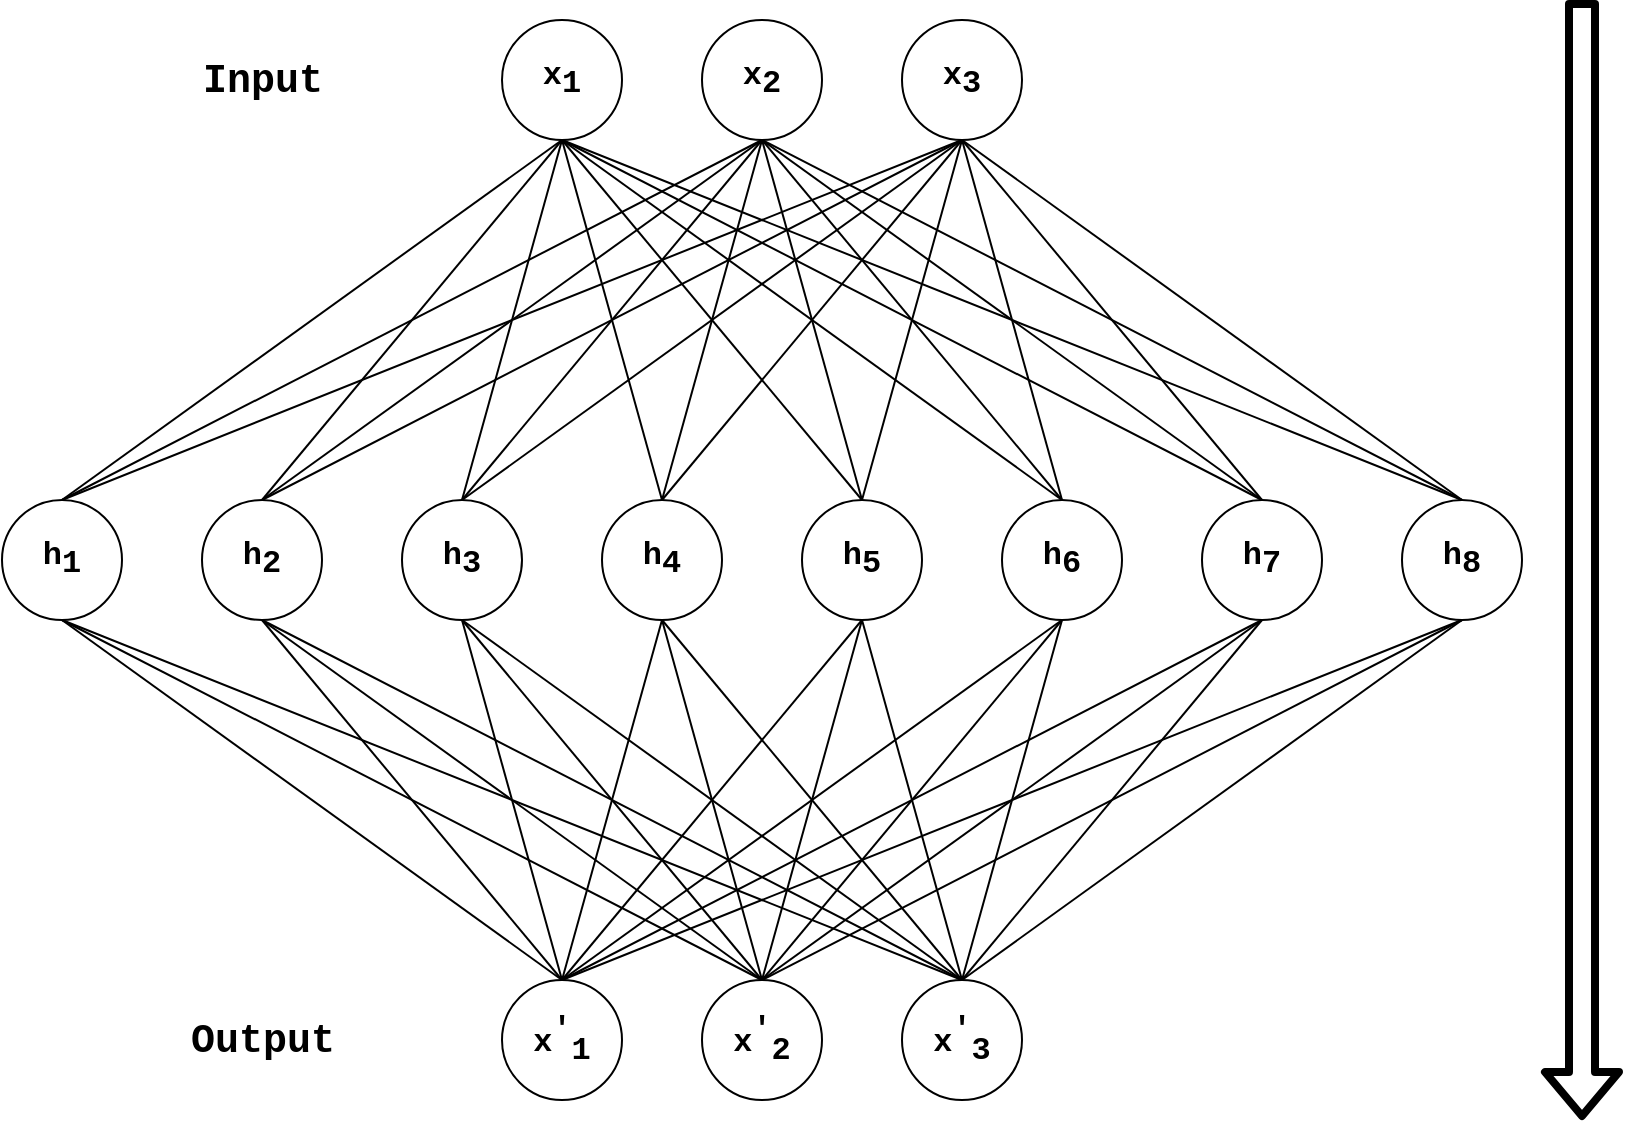 <mxfile version="13.9.7" type="device"><diagram id="M2JNA3EFK_bWbTeE4lML" name="Page-1"><mxGraphModel dx="2062" dy="1132" grid="1" gridSize="10" guides="1" tooltips="1" connect="1" arrows="1" fold="1" page="1" pageScale="1" pageWidth="827" pageHeight="1169" math="0" shadow="0"><root><mxCell id="0"/><mxCell id="1" parent="0"/><mxCell id="n_H0YhPvjyuSyz6Rlro5-15" style="rounded=0;orthogonalLoop=1;jettySize=auto;html=1;exitX=0.5;exitY=1;exitDx=0;exitDy=0;entryX=0.5;entryY=0;entryDx=0;entryDy=0;endArrow=none;endFill=0;" edge="1" parent="1" source="n_H0YhPvjyuSyz6Rlro5-1" target="n_H0YhPvjyuSyz6Rlro5-9"><mxGeometry relative="1" as="geometry"/></mxCell><mxCell id="n_H0YhPvjyuSyz6Rlro5-24" style="edgeStyle=none;rounded=0;orthogonalLoop=1;jettySize=auto;html=1;exitX=0.5;exitY=1;exitDx=0;exitDy=0;entryX=0.5;entryY=0;entryDx=0;entryDy=0;endArrow=none;endFill=0;" edge="1" parent="1" source="n_H0YhPvjyuSyz6Rlro5-1" target="n_H0YhPvjyuSyz6Rlro5-10"><mxGeometry relative="1" as="geometry"/></mxCell><mxCell id="n_H0YhPvjyuSyz6Rlro5-39" style="edgeStyle=none;rounded=0;orthogonalLoop=1;jettySize=auto;html=1;exitX=0.5;exitY=1;exitDx=0;exitDy=0;endArrow=none;endFill=0;" edge="1" parent="1" source="n_H0YhPvjyuSyz6Rlro5-1"><mxGeometry relative="1" as="geometry"><mxPoint x="490" y="690" as="targetPoint"/></mxGeometry></mxCell><mxCell id="n_H0YhPvjyuSyz6Rlro5-1" value="&lt;b style=&quot;font-size: 16px;&quot;&gt;h&lt;sub style=&quot;font-size: 16px;&quot;&gt;1&lt;/sub&gt;&lt;/b&gt;" style="ellipse;whiteSpace=wrap;html=1;aspect=fixed;fontFamily=Courier New;fontSize=16;" vertex="1" parent="1"><mxGeometry x="10" y="450" width="60" height="60" as="geometry"/></mxCell><mxCell id="n_H0YhPvjyuSyz6Rlro5-16" style="edgeStyle=none;rounded=0;orthogonalLoop=1;jettySize=auto;html=1;exitX=0.5;exitY=1;exitDx=0;exitDy=0;endArrow=none;endFill=0;" edge="1" parent="1" source="n_H0YhPvjyuSyz6Rlro5-2"><mxGeometry relative="1" as="geometry"><mxPoint x="290" y="690" as="targetPoint"/></mxGeometry></mxCell><mxCell id="n_H0YhPvjyuSyz6Rlro5-25" style="edgeStyle=none;rounded=0;orthogonalLoop=1;jettySize=auto;html=1;exitX=0.5;exitY=1;exitDx=0;exitDy=0;entryX=0.5;entryY=0;entryDx=0;entryDy=0;endArrow=none;endFill=0;" edge="1" parent="1" source="n_H0YhPvjyuSyz6Rlro5-2" target="n_H0YhPvjyuSyz6Rlro5-10"><mxGeometry relative="1" as="geometry"/></mxCell><mxCell id="n_H0YhPvjyuSyz6Rlro5-38" style="edgeStyle=none;rounded=0;orthogonalLoop=1;jettySize=auto;html=1;exitX=0.5;exitY=1;exitDx=0;exitDy=0;entryX=0.5;entryY=0;entryDx=0;entryDy=0;endArrow=none;endFill=0;" edge="1" parent="1" source="n_H0YhPvjyuSyz6Rlro5-2" target="n_H0YhPvjyuSyz6Rlro5-11"><mxGeometry relative="1" as="geometry"/></mxCell><mxCell id="n_H0YhPvjyuSyz6Rlro5-2" value="&lt;b style=&quot;font-family: &amp;#34;courier new&amp;#34; ; font-size: 16px&quot;&gt;h&lt;sub style=&quot;font-size: 16px&quot;&gt;2&lt;/sub&gt;&lt;/b&gt;" style="ellipse;whiteSpace=wrap;html=1;aspect=fixed;" vertex="1" parent="1"><mxGeometry x="110" y="450" width="60" height="60" as="geometry"/></mxCell><mxCell id="n_H0YhPvjyuSyz6Rlro5-18" style="edgeStyle=none;rounded=0;orthogonalLoop=1;jettySize=auto;html=1;exitX=0.5;exitY=1;exitDx=0;exitDy=0;endArrow=none;endFill=0;" edge="1" parent="1" source="n_H0YhPvjyuSyz6Rlro5-3"><mxGeometry relative="1" as="geometry"><mxPoint x="290" y="690" as="targetPoint"/></mxGeometry></mxCell><mxCell id="n_H0YhPvjyuSyz6Rlro5-27" style="edgeStyle=none;rounded=0;orthogonalLoop=1;jettySize=auto;html=1;exitX=0.5;exitY=1;exitDx=0;exitDy=0;endArrow=none;endFill=0;" edge="1" parent="1" source="n_H0YhPvjyuSyz6Rlro5-3"><mxGeometry relative="1" as="geometry"><mxPoint x="390" y="690" as="targetPoint"/></mxGeometry></mxCell><mxCell id="n_H0YhPvjyuSyz6Rlro5-36" style="edgeStyle=none;rounded=0;orthogonalLoop=1;jettySize=auto;html=1;exitX=0.5;exitY=1;exitDx=0;exitDy=0;endArrow=none;endFill=0;" edge="1" parent="1" source="n_H0YhPvjyuSyz6Rlro5-3"><mxGeometry relative="1" as="geometry"><mxPoint x="490" y="690" as="targetPoint"/></mxGeometry></mxCell><mxCell id="n_H0YhPvjyuSyz6Rlro5-3" value="&lt;b style=&quot;font-family: &amp;#34;courier new&amp;#34; ; font-size: 16px&quot;&gt;h&lt;sub style=&quot;font-size: 16px&quot;&gt;4&lt;/sub&gt;&lt;/b&gt;" style="ellipse;whiteSpace=wrap;html=1;aspect=fixed;" vertex="1" parent="1"><mxGeometry x="310" y="450" width="60" height="60" as="geometry"/></mxCell><mxCell id="n_H0YhPvjyuSyz6Rlro5-17" style="edgeStyle=none;rounded=0;orthogonalLoop=1;jettySize=auto;html=1;exitX=0.5;exitY=1;exitDx=0;exitDy=0;entryX=0.5;entryY=0;entryDx=0;entryDy=0;endArrow=none;endFill=0;" edge="1" parent="1" source="n_H0YhPvjyuSyz6Rlro5-4" target="n_H0YhPvjyuSyz6Rlro5-9"><mxGeometry relative="1" as="geometry"/></mxCell><mxCell id="n_H0YhPvjyuSyz6Rlro5-26" style="edgeStyle=none;rounded=0;orthogonalLoop=1;jettySize=auto;html=1;exitX=0.5;exitY=1;exitDx=0;exitDy=0;endArrow=none;endFill=0;" edge="1" parent="1" source="n_H0YhPvjyuSyz6Rlro5-4"><mxGeometry relative="1" as="geometry"><mxPoint x="390" y="690" as="targetPoint"/></mxGeometry></mxCell><mxCell id="n_H0YhPvjyuSyz6Rlro5-37" style="edgeStyle=none;rounded=0;orthogonalLoop=1;jettySize=auto;html=1;exitX=0.5;exitY=1;exitDx=0;exitDy=0;endArrow=none;endFill=0;" edge="1" parent="1" source="n_H0YhPvjyuSyz6Rlro5-4"><mxGeometry relative="1" as="geometry"><mxPoint x="490" y="690" as="targetPoint"/></mxGeometry></mxCell><mxCell id="n_H0YhPvjyuSyz6Rlro5-4" value="&lt;b style=&quot;font-family: &amp;#34;courier new&amp;#34; ; font-size: 16px&quot;&gt;h&lt;sub style=&quot;font-size: 16px&quot;&gt;3&lt;/sub&gt;&lt;/b&gt;" style="ellipse;whiteSpace=wrap;html=1;aspect=fixed;" vertex="1" parent="1"><mxGeometry x="210" y="450" width="60" height="60" as="geometry"/></mxCell><mxCell id="n_H0YhPvjyuSyz6Rlro5-19" style="edgeStyle=none;rounded=0;orthogonalLoop=1;jettySize=auto;html=1;exitX=0.5;exitY=1;exitDx=0;exitDy=0;entryX=0.5;entryY=0;entryDx=0;entryDy=0;endArrow=none;endFill=0;" edge="1" parent="1" source="n_H0YhPvjyuSyz6Rlro5-5" target="n_H0YhPvjyuSyz6Rlro5-9"><mxGeometry relative="1" as="geometry"/></mxCell><mxCell id="n_H0YhPvjyuSyz6Rlro5-28" style="edgeStyle=none;rounded=0;orthogonalLoop=1;jettySize=auto;html=1;exitX=0.5;exitY=1;exitDx=0;exitDy=0;endArrow=none;endFill=0;" edge="1" parent="1" source="n_H0YhPvjyuSyz6Rlro5-5"><mxGeometry relative="1" as="geometry"><mxPoint x="390" y="690" as="targetPoint"/></mxGeometry></mxCell><mxCell id="n_H0YhPvjyuSyz6Rlro5-35" style="edgeStyle=none;rounded=0;orthogonalLoop=1;jettySize=auto;html=1;exitX=0.5;exitY=1;exitDx=0;exitDy=0;endArrow=none;endFill=0;" edge="1" parent="1" source="n_H0YhPvjyuSyz6Rlro5-5"><mxGeometry relative="1" as="geometry"><mxPoint x="490" y="690" as="targetPoint"/></mxGeometry></mxCell><mxCell id="n_H0YhPvjyuSyz6Rlro5-5" value="&lt;b style=&quot;font-family: &amp;#34;courier new&amp;#34; ; font-size: 16px&quot;&gt;h&lt;sub style=&quot;font-size: 16px&quot;&gt;5&lt;/sub&gt;&lt;/b&gt;" style="ellipse;whiteSpace=wrap;html=1;aspect=fixed;" vertex="1" parent="1"><mxGeometry x="410" y="450" width="60" height="60" as="geometry"/></mxCell><mxCell id="n_H0YhPvjyuSyz6Rlro5-20" style="edgeStyle=none;rounded=0;orthogonalLoop=1;jettySize=auto;html=1;exitX=0.5;exitY=1;exitDx=0;exitDy=0;endArrow=none;endFill=0;" edge="1" parent="1" source="n_H0YhPvjyuSyz6Rlro5-6"><mxGeometry relative="1" as="geometry"><mxPoint x="290" y="690" as="targetPoint"/></mxGeometry></mxCell><mxCell id="n_H0YhPvjyuSyz6Rlro5-29" style="edgeStyle=none;rounded=0;orthogonalLoop=1;jettySize=auto;html=1;exitX=0.5;exitY=1;exitDx=0;exitDy=0;entryX=0.5;entryY=0;entryDx=0;entryDy=0;endArrow=none;endFill=0;" edge="1" parent="1" source="n_H0YhPvjyuSyz6Rlro5-6" target="n_H0YhPvjyuSyz6Rlro5-10"><mxGeometry relative="1" as="geometry"/></mxCell><mxCell id="n_H0YhPvjyuSyz6Rlro5-34" style="edgeStyle=none;rounded=0;orthogonalLoop=1;jettySize=auto;html=1;exitX=0.5;exitY=1;exitDx=0;exitDy=0;endArrow=none;endFill=0;" edge="1" parent="1" source="n_H0YhPvjyuSyz6Rlro5-6"><mxGeometry relative="1" as="geometry"><mxPoint x="490" y="690" as="targetPoint"/></mxGeometry></mxCell><mxCell id="n_H0YhPvjyuSyz6Rlro5-6" value="&lt;b style=&quot;font-family: &amp;#34;courier new&amp;#34; ; font-size: 16px&quot;&gt;h&lt;sub style=&quot;font-size: 16px&quot;&gt;6&lt;/sub&gt;&lt;/b&gt;" style="ellipse;whiteSpace=wrap;html=1;aspect=fixed;" vertex="1" parent="1"><mxGeometry x="510" y="450" width="60" height="60" as="geometry"/></mxCell><mxCell id="n_H0YhPvjyuSyz6Rlro5-21" style="edgeStyle=none;rounded=0;orthogonalLoop=1;jettySize=auto;html=1;exitX=0.5;exitY=1;exitDx=0;exitDy=0;endArrow=none;endFill=0;" edge="1" parent="1" source="n_H0YhPvjyuSyz6Rlro5-7"><mxGeometry relative="1" as="geometry"><mxPoint x="290" y="690" as="targetPoint"/></mxGeometry></mxCell><mxCell id="n_H0YhPvjyuSyz6Rlro5-30" style="edgeStyle=none;rounded=0;orthogonalLoop=1;jettySize=auto;html=1;exitX=0.5;exitY=1;exitDx=0;exitDy=0;entryX=0.5;entryY=0;entryDx=0;entryDy=0;endArrow=none;endFill=0;" edge="1" parent="1" source="n_H0YhPvjyuSyz6Rlro5-7" target="n_H0YhPvjyuSyz6Rlro5-10"><mxGeometry relative="1" as="geometry"/></mxCell><mxCell id="n_H0YhPvjyuSyz6Rlro5-33" style="edgeStyle=none;rounded=0;orthogonalLoop=1;jettySize=auto;html=1;exitX=0.5;exitY=1;exitDx=0;exitDy=0;endArrow=none;endFill=0;" edge="1" parent="1" source="n_H0YhPvjyuSyz6Rlro5-7"><mxGeometry relative="1" as="geometry"><mxPoint x="490" y="690" as="targetPoint"/></mxGeometry></mxCell><mxCell id="n_H0YhPvjyuSyz6Rlro5-7" value="&lt;b style=&quot;font-family: &amp;#34;courier new&amp;#34; ; font-size: 16px&quot;&gt;h&lt;sub style=&quot;font-size: 16px&quot;&gt;7&lt;/sub&gt;&lt;/b&gt;" style="ellipse;whiteSpace=wrap;html=1;aspect=fixed;" vertex="1" parent="1"><mxGeometry x="610" y="450" width="60" height="60" as="geometry"/></mxCell><mxCell id="n_H0YhPvjyuSyz6Rlro5-22" style="edgeStyle=none;rounded=0;orthogonalLoop=1;jettySize=auto;html=1;exitX=0.5;exitY=1;exitDx=0;exitDy=0;endArrow=none;endFill=0;" edge="1" parent="1" source="n_H0YhPvjyuSyz6Rlro5-8"><mxGeometry relative="1" as="geometry"><mxPoint x="290" y="690" as="targetPoint"/></mxGeometry></mxCell><mxCell id="n_H0YhPvjyuSyz6Rlro5-31" style="edgeStyle=none;rounded=0;orthogonalLoop=1;jettySize=auto;html=1;exitX=0.5;exitY=1;exitDx=0;exitDy=0;endArrow=none;endFill=0;" edge="1" parent="1" source="n_H0YhPvjyuSyz6Rlro5-8"><mxGeometry relative="1" as="geometry"><mxPoint x="390" y="690" as="targetPoint"/></mxGeometry></mxCell><mxCell id="n_H0YhPvjyuSyz6Rlro5-32" style="edgeStyle=none;rounded=0;orthogonalLoop=1;jettySize=auto;html=1;exitX=0.5;exitY=1;exitDx=0;exitDy=0;entryX=0.5;entryY=0;entryDx=0;entryDy=0;endArrow=none;endFill=0;" edge="1" parent="1" source="n_H0YhPvjyuSyz6Rlro5-8" target="n_H0YhPvjyuSyz6Rlro5-11"><mxGeometry relative="1" as="geometry"/></mxCell><mxCell id="n_H0YhPvjyuSyz6Rlro5-8" value="&lt;b style=&quot;font-family: &amp;#34;courier new&amp;#34; ; font-size: 16px&quot;&gt;h&lt;sub style=&quot;font-size: 16px&quot;&gt;8&lt;/sub&gt;&lt;/b&gt;" style="ellipse;whiteSpace=wrap;html=1;aspect=fixed;" vertex="1" parent="1"><mxGeometry x="710" y="450" width="60" height="60" as="geometry"/></mxCell><mxCell id="n_H0YhPvjyuSyz6Rlro5-9" value="x&lt;sup style=&quot;font-size: 16px;&quot;&gt;'&lt;/sup&gt;&lt;sub style=&quot;font-size: 16px;&quot;&gt;1&lt;/sub&gt;" style="ellipse;whiteSpace=wrap;html=1;aspect=fixed;fontStyle=1;fontSize=16;fontFamily=Courier New;" vertex="1" parent="1"><mxGeometry x="260" y="690" width="60" height="60" as="geometry"/></mxCell><mxCell id="n_H0YhPvjyuSyz6Rlro5-10" value="&lt;span style=&quot;font-size: 16px;&quot;&gt;x&lt;/span&gt;&lt;sup style=&quot;font-size: 16px;&quot;&gt;'&lt;/sup&gt;&lt;sub style=&quot;font-size: 16px;&quot;&gt;2&lt;/sub&gt;" style="ellipse;whiteSpace=wrap;html=1;aspect=fixed;fontStyle=1;fontSize=16;fontFamily=Courier New;" vertex="1" parent="1"><mxGeometry x="360" y="690" width="60" height="60" as="geometry"/></mxCell><mxCell id="n_H0YhPvjyuSyz6Rlro5-11" value="&lt;span style=&quot;font-size: 16px;&quot;&gt;x&lt;/span&gt;&lt;sup style=&quot;font-size: 16px;&quot;&gt;'&lt;/sup&gt;&lt;sub style=&quot;font-size: 16px;&quot;&gt;3&lt;/sub&gt;" style="ellipse;whiteSpace=wrap;html=1;aspect=fixed;fontStyle=1;fontSize=16;fontFamily=Courier New;" vertex="1" parent="1"><mxGeometry x="460" y="690" width="60" height="60" as="geometry"/></mxCell><mxCell id="n_H0YhPvjyuSyz6Rlro5-40" style="edgeStyle=none;rounded=0;orthogonalLoop=1;jettySize=auto;html=1;exitX=0.5;exitY=1;exitDx=0;exitDy=0;entryX=0.5;entryY=0;entryDx=0;entryDy=0;endArrow=none;endFill=0;" edge="1" parent="1" source="n_H0YhPvjyuSyz6Rlro5-12" target="n_H0YhPvjyuSyz6Rlro5-1"><mxGeometry relative="1" as="geometry"/></mxCell><mxCell id="n_H0YhPvjyuSyz6Rlro5-41" style="edgeStyle=none;rounded=0;orthogonalLoop=1;jettySize=auto;html=1;exitX=0.5;exitY=1;exitDx=0;exitDy=0;entryX=0.5;entryY=0;entryDx=0;entryDy=0;endArrow=none;endFill=0;" edge="1" parent="1" source="n_H0YhPvjyuSyz6Rlro5-12" target="n_H0YhPvjyuSyz6Rlro5-2"><mxGeometry relative="1" as="geometry"/></mxCell><mxCell id="n_H0YhPvjyuSyz6Rlro5-47" style="edgeStyle=none;rounded=0;orthogonalLoop=1;jettySize=auto;html=1;exitX=0.5;exitY=1;exitDx=0;exitDy=0;entryX=0.5;entryY=0;entryDx=0;entryDy=0;endArrow=none;endFill=0;" edge="1" parent="1" source="n_H0YhPvjyuSyz6Rlro5-12" target="n_H0YhPvjyuSyz6Rlro5-4"><mxGeometry relative="1" as="geometry"/></mxCell><mxCell id="n_H0YhPvjyuSyz6Rlro5-49" style="edgeStyle=none;rounded=0;orthogonalLoop=1;jettySize=auto;html=1;exitX=0.5;exitY=1;exitDx=0;exitDy=0;entryX=0.5;entryY=0;entryDx=0;entryDy=0;endArrow=none;endFill=0;" edge="1" parent="1" source="n_H0YhPvjyuSyz6Rlro5-12" target="n_H0YhPvjyuSyz6Rlro5-3"><mxGeometry relative="1" as="geometry"/></mxCell><mxCell id="n_H0YhPvjyuSyz6Rlro5-52" style="edgeStyle=none;rounded=0;orthogonalLoop=1;jettySize=auto;html=1;exitX=0.5;exitY=1;exitDx=0;exitDy=0;entryX=0.5;entryY=0;entryDx=0;entryDy=0;endArrow=none;endFill=0;" edge="1" parent="1" source="n_H0YhPvjyuSyz6Rlro5-12" target="n_H0YhPvjyuSyz6Rlro5-5"><mxGeometry relative="1" as="geometry"/></mxCell><mxCell id="n_H0YhPvjyuSyz6Rlro5-55" style="edgeStyle=none;rounded=0;orthogonalLoop=1;jettySize=auto;html=1;exitX=0.5;exitY=1;exitDx=0;exitDy=0;entryX=0.5;entryY=0;entryDx=0;entryDy=0;endArrow=none;endFill=0;" edge="1" parent="1" source="n_H0YhPvjyuSyz6Rlro5-12" target="n_H0YhPvjyuSyz6Rlro5-6"><mxGeometry relative="1" as="geometry"/></mxCell><mxCell id="n_H0YhPvjyuSyz6Rlro5-58" style="edgeStyle=none;rounded=0;orthogonalLoop=1;jettySize=auto;html=1;exitX=0.5;exitY=1;exitDx=0;exitDy=0;entryX=0.5;entryY=0;entryDx=0;entryDy=0;endArrow=none;endFill=0;" edge="1" parent="1" source="n_H0YhPvjyuSyz6Rlro5-12" target="n_H0YhPvjyuSyz6Rlro5-7"><mxGeometry relative="1" as="geometry"/></mxCell><mxCell id="n_H0YhPvjyuSyz6Rlro5-61" style="edgeStyle=none;rounded=0;orthogonalLoop=1;jettySize=auto;html=1;exitX=0.5;exitY=1;exitDx=0;exitDy=0;entryX=0.5;entryY=0;entryDx=0;entryDy=0;endArrow=none;endFill=0;" edge="1" parent="1" source="n_H0YhPvjyuSyz6Rlro5-12" target="n_H0YhPvjyuSyz6Rlro5-8"><mxGeometry relative="1" as="geometry"/></mxCell><mxCell id="n_H0YhPvjyuSyz6Rlro5-12" value="x&lt;sub style=&quot;font-size: 16px;&quot;&gt;1&lt;/sub&gt;" style="ellipse;whiteSpace=wrap;html=1;aspect=fixed;fontStyle=1;fontSize=16;fontFamily=Courier New;" vertex="1" parent="1"><mxGeometry x="260" y="210" width="60" height="60" as="geometry"/></mxCell><mxCell id="n_H0YhPvjyuSyz6Rlro5-42" style="edgeStyle=none;rounded=0;orthogonalLoop=1;jettySize=auto;html=1;exitX=0.5;exitY=1;exitDx=0;exitDy=0;entryX=0.5;entryY=0;entryDx=0;entryDy=0;endArrow=none;endFill=0;" edge="1" parent="1" source="n_H0YhPvjyuSyz6Rlro5-13" target="n_H0YhPvjyuSyz6Rlro5-1"><mxGeometry relative="1" as="geometry"/></mxCell><mxCell id="n_H0YhPvjyuSyz6Rlro5-44" style="edgeStyle=none;rounded=0;orthogonalLoop=1;jettySize=auto;html=1;exitX=0.5;exitY=1;exitDx=0;exitDy=0;entryX=0.5;entryY=0;entryDx=0;entryDy=0;endArrow=none;endFill=0;" edge="1" parent="1" source="n_H0YhPvjyuSyz6Rlro5-13" target="n_H0YhPvjyuSyz6Rlro5-4"><mxGeometry relative="1" as="geometry"/></mxCell><mxCell id="n_H0YhPvjyuSyz6Rlro5-46" style="edgeStyle=none;rounded=0;orthogonalLoop=1;jettySize=auto;html=1;exitX=0.5;exitY=1;exitDx=0;exitDy=0;endArrow=none;endFill=0;" edge="1" parent="1" source="n_H0YhPvjyuSyz6Rlro5-13"><mxGeometry relative="1" as="geometry"><mxPoint x="140" y="450" as="targetPoint"/></mxGeometry></mxCell><mxCell id="n_H0YhPvjyuSyz6Rlro5-50" style="edgeStyle=none;rounded=0;orthogonalLoop=1;jettySize=auto;html=1;exitX=0.5;exitY=1;exitDx=0;exitDy=0;endArrow=none;endFill=0;" edge="1" parent="1" source="n_H0YhPvjyuSyz6Rlro5-13"><mxGeometry relative="1" as="geometry"><mxPoint x="340" y="450" as="targetPoint"/></mxGeometry></mxCell><mxCell id="n_H0YhPvjyuSyz6Rlro5-53" style="edgeStyle=none;rounded=0;orthogonalLoop=1;jettySize=auto;html=1;exitX=0.5;exitY=1;exitDx=0;exitDy=0;endArrow=none;endFill=0;" edge="1" parent="1" source="n_H0YhPvjyuSyz6Rlro5-13"><mxGeometry relative="1" as="geometry"><mxPoint x="440" y="450" as="targetPoint"/></mxGeometry></mxCell><mxCell id="n_H0YhPvjyuSyz6Rlro5-56" style="edgeStyle=none;rounded=0;orthogonalLoop=1;jettySize=auto;html=1;exitX=0.5;exitY=1;exitDx=0;exitDy=0;endArrow=none;endFill=0;" edge="1" parent="1" source="n_H0YhPvjyuSyz6Rlro5-13"><mxGeometry relative="1" as="geometry"><mxPoint x="540" y="450" as="targetPoint"/></mxGeometry></mxCell><mxCell id="n_H0YhPvjyuSyz6Rlro5-59" style="edgeStyle=none;rounded=0;orthogonalLoop=1;jettySize=auto;html=1;exitX=0.5;exitY=1;exitDx=0;exitDy=0;endArrow=none;endFill=0;" edge="1" parent="1" source="n_H0YhPvjyuSyz6Rlro5-13"><mxGeometry relative="1" as="geometry"><mxPoint x="640" y="450" as="targetPoint"/></mxGeometry></mxCell><mxCell id="n_H0YhPvjyuSyz6Rlro5-62" style="edgeStyle=none;rounded=0;orthogonalLoop=1;jettySize=auto;html=1;exitX=0.5;exitY=1;exitDx=0;exitDy=0;endArrow=none;endFill=0;" edge="1" parent="1" source="n_H0YhPvjyuSyz6Rlro5-13"><mxGeometry relative="1" as="geometry"><mxPoint x="740" y="450" as="targetPoint"/></mxGeometry></mxCell><mxCell id="n_H0YhPvjyuSyz6Rlro5-13" value="&lt;span style=&quot;font-size: 16px;&quot;&gt;x&lt;/span&gt;&lt;sub style=&quot;font-size: 16px;&quot;&gt;2&lt;/sub&gt;" style="ellipse;whiteSpace=wrap;html=1;aspect=fixed;fontStyle=1;fontSize=16;fontFamily=Courier New;" vertex="1" parent="1"><mxGeometry x="360" y="210" width="60" height="60" as="geometry"/></mxCell><mxCell id="n_H0YhPvjyuSyz6Rlro5-43" style="edgeStyle=none;rounded=0;orthogonalLoop=1;jettySize=auto;html=1;exitX=0.5;exitY=1;exitDx=0;exitDy=0;endArrow=none;endFill=0;" edge="1" parent="1" source="n_H0YhPvjyuSyz6Rlro5-14"><mxGeometry relative="1" as="geometry"><mxPoint x="40" y="450" as="targetPoint"/></mxGeometry></mxCell><mxCell id="n_H0YhPvjyuSyz6Rlro5-45" style="edgeStyle=none;rounded=0;orthogonalLoop=1;jettySize=auto;html=1;exitX=0.5;exitY=1;exitDx=0;exitDy=0;entryX=0.5;entryY=0;entryDx=0;entryDy=0;endArrow=none;endFill=0;" edge="1" parent="1" source="n_H0YhPvjyuSyz6Rlro5-14" target="n_H0YhPvjyuSyz6Rlro5-2"><mxGeometry relative="1" as="geometry"/></mxCell><mxCell id="n_H0YhPvjyuSyz6Rlro5-48" style="edgeStyle=none;rounded=0;orthogonalLoop=1;jettySize=auto;html=1;exitX=0.5;exitY=1;exitDx=0;exitDy=0;entryX=0.5;entryY=0;entryDx=0;entryDy=0;endArrow=none;endFill=0;" edge="1" parent="1" source="n_H0YhPvjyuSyz6Rlro5-14" target="n_H0YhPvjyuSyz6Rlro5-4"><mxGeometry relative="1" as="geometry"/></mxCell><mxCell id="n_H0YhPvjyuSyz6Rlro5-51" style="edgeStyle=none;rounded=0;orthogonalLoop=1;jettySize=auto;html=1;exitX=0.5;exitY=1;exitDx=0;exitDy=0;endArrow=none;endFill=0;" edge="1" parent="1" source="n_H0YhPvjyuSyz6Rlro5-14"><mxGeometry relative="1" as="geometry"><mxPoint x="340" y="450" as="targetPoint"/></mxGeometry></mxCell><mxCell id="n_H0YhPvjyuSyz6Rlro5-54" style="edgeStyle=none;rounded=0;orthogonalLoop=1;jettySize=auto;html=1;exitX=0.5;exitY=1;exitDx=0;exitDy=0;endArrow=none;endFill=0;" edge="1" parent="1" source="n_H0YhPvjyuSyz6Rlro5-14"><mxGeometry relative="1" as="geometry"><mxPoint x="440" y="450" as="targetPoint"/></mxGeometry></mxCell><mxCell id="n_H0YhPvjyuSyz6Rlro5-57" style="edgeStyle=none;rounded=0;orthogonalLoop=1;jettySize=auto;html=1;exitX=0.5;exitY=1;exitDx=0;exitDy=0;endArrow=none;endFill=0;" edge="1" parent="1" source="n_H0YhPvjyuSyz6Rlro5-14"><mxGeometry relative="1" as="geometry"><mxPoint x="540" y="450" as="targetPoint"/></mxGeometry></mxCell><mxCell id="n_H0YhPvjyuSyz6Rlro5-60" style="edgeStyle=none;rounded=0;orthogonalLoop=1;jettySize=auto;html=1;exitX=0.5;exitY=1;exitDx=0;exitDy=0;endArrow=none;endFill=0;" edge="1" parent="1" source="n_H0YhPvjyuSyz6Rlro5-14"><mxGeometry relative="1" as="geometry"><mxPoint x="640" y="450" as="targetPoint"/></mxGeometry></mxCell><mxCell id="n_H0YhPvjyuSyz6Rlro5-63" style="edgeStyle=none;rounded=0;orthogonalLoop=1;jettySize=auto;html=1;exitX=0.5;exitY=1;exitDx=0;exitDy=0;endArrow=none;endFill=0;" edge="1" parent="1" source="n_H0YhPvjyuSyz6Rlro5-14"><mxGeometry relative="1" as="geometry"><mxPoint x="740" y="450" as="targetPoint"/></mxGeometry></mxCell><mxCell id="n_H0YhPvjyuSyz6Rlro5-14" value="x&lt;sub style=&quot;font-size: 16px;&quot;&gt;3&lt;/sub&gt;" style="ellipse;whiteSpace=wrap;html=1;aspect=fixed;fontStyle=1;fontSize=16;fontFamily=Courier New;" vertex="1" parent="1"><mxGeometry x="460" y="210" width="60" height="60" as="geometry"/></mxCell><mxCell id="n_H0YhPvjyuSyz6Rlro5-64" value="" style="endArrow=classic;html=1;fontFamily=Courier New;fontSize=16;shape=flexArrow;strokeWidth=4;" edge="1" parent="1"><mxGeometry width="50" height="50" relative="1" as="geometry"><mxPoint x="800" y="200" as="sourcePoint"/><mxPoint x="800" y="760" as="targetPoint"/></mxGeometry></mxCell><mxCell id="n_H0YhPvjyuSyz6Rlro5-67" value="&lt;b&gt;&lt;font style=&quot;font-size: 20px&quot;&gt;Input&lt;/font&gt;&lt;/b&gt;" style="text;html=1;align=center;verticalAlign=middle;resizable=0;points=[];autosize=1;fontSize=16;fontFamily=Courier New;" vertex="1" parent="1"><mxGeometry x="100" y="225" width="80" height="30" as="geometry"/></mxCell><mxCell id="n_H0YhPvjyuSyz6Rlro5-68" value="&lt;b&gt;&lt;font style=&quot;font-size: 20px&quot;&gt;Output&lt;/font&gt;&lt;/b&gt;" style="text;html=1;align=center;verticalAlign=middle;resizable=0;points=[];autosize=1;fontSize=16;fontFamily=Courier New;" vertex="1" parent="1"><mxGeometry x="95" y="705" width="90" height="30" as="geometry"/></mxCell></root></mxGraphModel></diagram></mxfile>